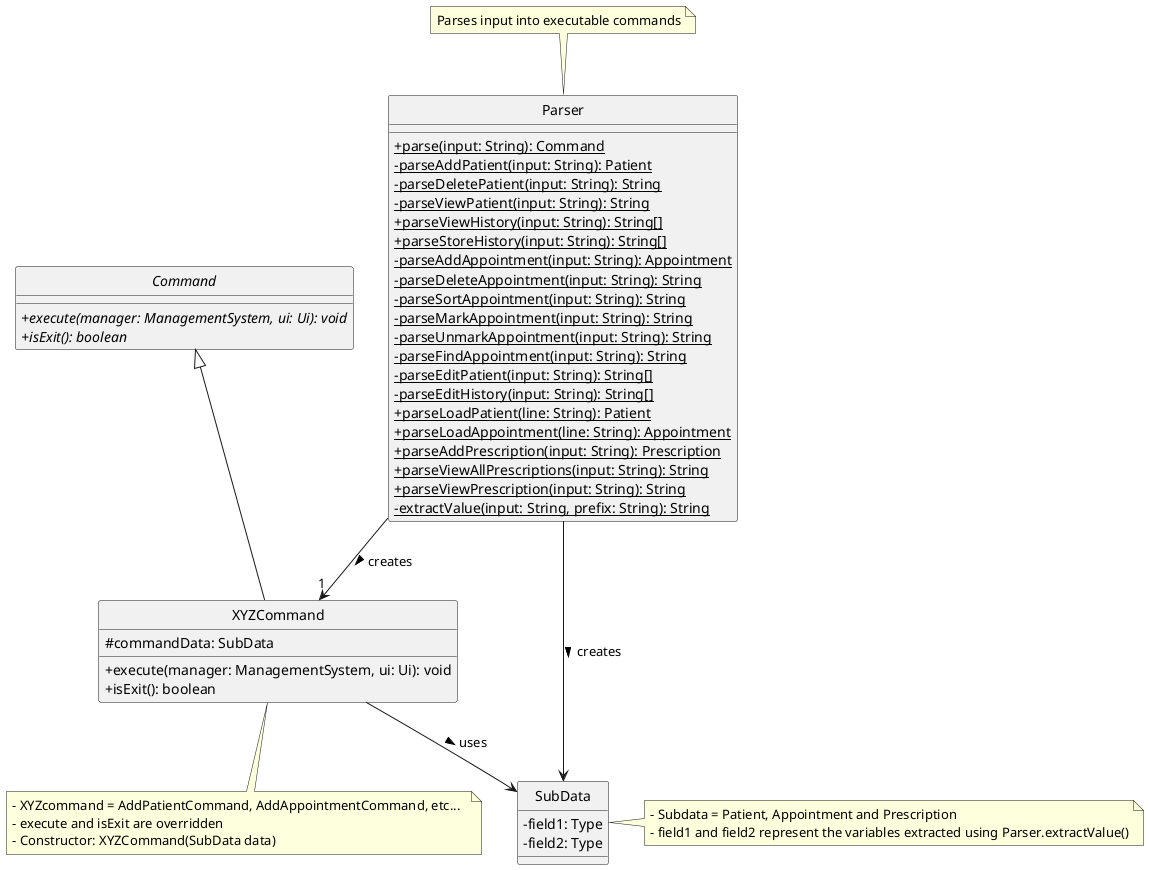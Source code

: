 @startuml
skinparam classAttributeIconSize 0
hide circle

abstract class Command {
  + {abstract} execute(manager: ManagementSystem, ui: Ui): void
  + {abstract} isExit(): boolean
}

class Parser {
  + {static} parse(input: String): Command
  - {static} parseAddPatient(input: String): Patient
  - {static} parseDeletePatient(input: String): String
  - {static} parseViewPatient(input: String): String
  + {static} parseViewHistory(input: String): String[]
  + {static} parseStoreHistory(input: String): String[]
  - {static} parseAddAppointment(input: String): Appointment
  - {static} parseDeleteAppointment(input: String): String
  - {static} parseSortAppointment(input: String): String
  - {static} parseMarkAppointment(input: String): String
  - {static} parseUnmarkAppointment(input: String): String
  - {static} parseFindAppointment(input: String): String
  - {static} parseEditPatient(input: String): String[]
  - {static} parseEditHistory(input: String): String[]
  + {static} parseLoadPatient(line: String): Patient
  + {static} parseLoadAppointment(line: String): Appointment
  + {static} parseAddPrescription(input: String): Prescription
  + {static} parseViewAllPrescriptions(input: String): String
  + {static} parseViewPrescription(input: String): String
  - {static} extractValue(input: String, prefix: String): String
}

class XYZCommand extends Command {
  # commandData: SubData
  + execute(manager: ManagementSystem, ui: Ui): void
  + isExit(): boolean
}

class SubData {
  - field1: Type
  - field2: Type
}

Parser --> "1" XYZCommand : creates >
Parser -->  SubData : creates >

XYZCommand --> SubData : uses >

note top of Parser : Parses input into executable commands
note bottom of XYZCommand: - XYZcommand = AddPatientCommand, AddAppointmentCommand, etc...  \n- execute and isExit are overridden \n- Constructor: XYZCommand(SubData data)
note right of SubData : - Subdata = Patient, Appointment and Prescription \n- field1 and field2 represent the variables extracted using Parser.extractValue()
@enduml
